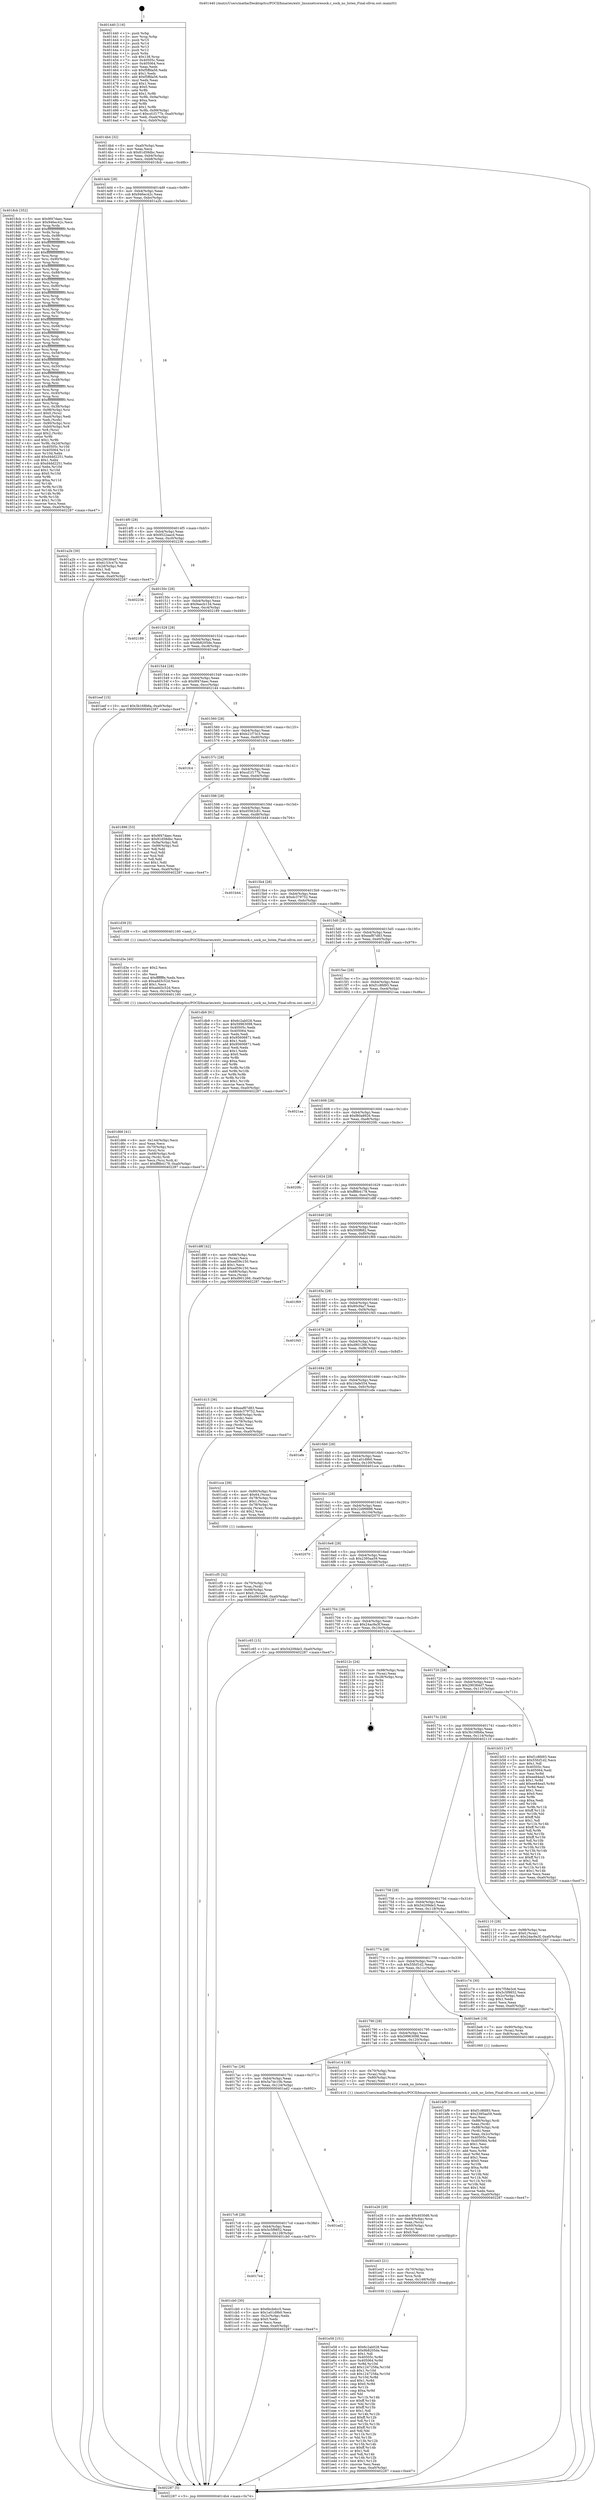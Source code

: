 digraph "0x401440" {
  label = "0x401440 (/mnt/c/Users/mathe/Desktop/tcc/POCII/binaries/extr_linuxnetcoresock.c_sock_no_listen_Final-ollvm.out::main(0))"
  labelloc = "t"
  node[shape=record]

  Entry [label="",width=0.3,height=0.3,shape=circle,fillcolor=black,style=filled]
  "0x4014b4" [label="{
     0x4014b4 [32]\l
     | [instrs]\l
     &nbsp;&nbsp;0x4014b4 \<+6\>: mov -0xa0(%rbp),%eax\l
     &nbsp;&nbsp;0x4014ba \<+2\>: mov %eax,%ecx\l
     &nbsp;&nbsp;0x4014bc \<+6\>: sub $0x81d58dbc,%ecx\l
     &nbsp;&nbsp;0x4014c2 \<+6\>: mov %eax,-0xb4(%rbp)\l
     &nbsp;&nbsp;0x4014c8 \<+6\>: mov %ecx,-0xb8(%rbp)\l
     &nbsp;&nbsp;0x4014ce \<+6\>: je 00000000004018cb \<main+0x48b\>\l
  }"]
  "0x4018cb" [label="{
     0x4018cb [352]\l
     | [instrs]\l
     &nbsp;&nbsp;0x4018cb \<+5\>: mov $0x9f47daec,%eax\l
     &nbsp;&nbsp;0x4018d0 \<+5\>: mov $0x946ec42c,%ecx\l
     &nbsp;&nbsp;0x4018d5 \<+3\>: mov %rsp,%rdx\l
     &nbsp;&nbsp;0x4018d8 \<+4\>: add $0xfffffffffffffff0,%rdx\l
     &nbsp;&nbsp;0x4018dc \<+3\>: mov %rdx,%rsp\l
     &nbsp;&nbsp;0x4018df \<+7\>: mov %rdx,-0x98(%rbp)\l
     &nbsp;&nbsp;0x4018e6 \<+3\>: mov %rsp,%rdx\l
     &nbsp;&nbsp;0x4018e9 \<+4\>: add $0xfffffffffffffff0,%rdx\l
     &nbsp;&nbsp;0x4018ed \<+3\>: mov %rdx,%rsp\l
     &nbsp;&nbsp;0x4018f0 \<+3\>: mov %rsp,%rsi\l
     &nbsp;&nbsp;0x4018f3 \<+4\>: add $0xfffffffffffffff0,%rsi\l
     &nbsp;&nbsp;0x4018f7 \<+3\>: mov %rsi,%rsp\l
     &nbsp;&nbsp;0x4018fa \<+7\>: mov %rsi,-0x90(%rbp)\l
     &nbsp;&nbsp;0x401901 \<+3\>: mov %rsp,%rsi\l
     &nbsp;&nbsp;0x401904 \<+4\>: add $0xfffffffffffffff0,%rsi\l
     &nbsp;&nbsp;0x401908 \<+3\>: mov %rsi,%rsp\l
     &nbsp;&nbsp;0x40190b \<+7\>: mov %rsi,-0x88(%rbp)\l
     &nbsp;&nbsp;0x401912 \<+3\>: mov %rsp,%rsi\l
     &nbsp;&nbsp;0x401915 \<+4\>: add $0xfffffffffffffff0,%rsi\l
     &nbsp;&nbsp;0x401919 \<+3\>: mov %rsi,%rsp\l
     &nbsp;&nbsp;0x40191c \<+4\>: mov %rsi,-0x80(%rbp)\l
     &nbsp;&nbsp;0x401920 \<+3\>: mov %rsp,%rsi\l
     &nbsp;&nbsp;0x401923 \<+4\>: add $0xfffffffffffffff0,%rsi\l
     &nbsp;&nbsp;0x401927 \<+3\>: mov %rsi,%rsp\l
     &nbsp;&nbsp;0x40192a \<+4\>: mov %rsi,-0x78(%rbp)\l
     &nbsp;&nbsp;0x40192e \<+3\>: mov %rsp,%rsi\l
     &nbsp;&nbsp;0x401931 \<+4\>: add $0xfffffffffffffff0,%rsi\l
     &nbsp;&nbsp;0x401935 \<+3\>: mov %rsi,%rsp\l
     &nbsp;&nbsp;0x401938 \<+4\>: mov %rsi,-0x70(%rbp)\l
     &nbsp;&nbsp;0x40193c \<+3\>: mov %rsp,%rsi\l
     &nbsp;&nbsp;0x40193f \<+4\>: add $0xfffffffffffffff0,%rsi\l
     &nbsp;&nbsp;0x401943 \<+3\>: mov %rsi,%rsp\l
     &nbsp;&nbsp;0x401946 \<+4\>: mov %rsi,-0x68(%rbp)\l
     &nbsp;&nbsp;0x40194a \<+3\>: mov %rsp,%rsi\l
     &nbsp;&nbsp;0x40194d \<+4\>: add $0xfffffffffffffff0,%rsi\l
     &nbsp;&nbsp;0x401951 \<+3\>: mov %rsi,%rsp\l
     &nbsp;&nbsp;0x401954 \<+4\>: mov %rsi,-0x60(%rbp)\l
     &nbsp;&nbsp;0x401958 \<+3\>: mov %rsp,%rsi\l
     &nbsp;&nbsp;0x40195b \<+4\>: add $0xfffffffffffffff0,%rsi\l
     &nbsp;&nbsp;0x40195f \<+3\>: mov %rsi,%rsp\l
     &nbsp;&nbsp;0x401962 \<+4\>: mov %rsi,-0x58(%rbp)\l
     &nbsp;&nbsp;0x401966 \<+3\>: mov %rsp,%rsi\l
     &nbsp;&nbsp;0x401969 \<+4\>: add $0xfffffffffffffff0,%rsi\l
     &nbsp;&nbsp;0x40196d \<+3\>: mov %rsi,%rsp\l
     &nbsp;&nbsp;0x401970 \<+4\>: mov %rsi,-0x50(%rbp)\l
     &nbsp;&nbsp;0x401974 \<+3\>: mov %rsp,%rsi\l
     &nbsp;&nbsp;0x401977 \<+4\>: add $0xfffffffffffffff0,%rsi\l
     &nbsp;&nbsp;0x40197b \<+3\>: mov %rsi,%rsp\l
     &nbsp;&nbsp;0x40197e \<+4\>: mov %rsi,-0x48(%rbp)\l
     &nbsp;&nbsp;0x401982 \<+3\>: mov %rsp,%rsi\l
     &nbsp;&nbsp;0x401985 \<+4\>: add $0xfffffffffffffff0,%rsi\l
     &nbsp;&nbsp;0x401989 \<+3\>: mov %rsi,%rsp\l
     &nbsp;&nbsp;0x40198c \<+4\>: mov %rsi,-0x40(%rbp)\l
     &nbsp;&nbsp;0x401990 \<+3\>: mov %rsp,%rsi\l
     &nbsp;&nbsp;0x401993 \<+4\>: add $0xfffffffffffffff0,%rsi\l
     &nbsp;&nbsp;0x401997 \<+3\>: mov %rsi,%rsp\l
     &nbsp;&nbsp;0x40199a \<+4\>: mov %rsi,-0x38(%rbp)\l
     &nbsp;&nbsp;0x40199e \<+7\>: mov -0x98(%rbp),%rsi\l
     &nbsp;&nbsp;0x4019a5 \<+6\>: movl $0x0,(%rsi)\l
     &nbsp;&nbsp;0x4019ab \<+6\>: mov -0xa4(%rbp),%edi\l
     &nbsp;&nbsp;0x4019b1 \<+2\>: mov %edi,(%rdx)\l
     &nbsp;&nbsp;0x4019b3 \<+7\>: mov -0x90(%rbp),%rsi\l
     &nbsp;&nbsp;0x4019ba \<+7\>: mov -0xb0(%rbp),%r8\l
     &nbsp;&nbsp;0x4019c1 \<+3\>: mov %r8,(%rsi)\l
     &nbsp;&nbsp;0x4019c4 \<+3\>: cmpl $0x2,(%rdx)\l
     &nbsp;&nbsp;0x4019c7 \<+4\>: setne %r9b\l
     &nbsp;&nbsp;0x4019cb \<+4\>: and $0x1,%r9b\l
     &nbsp;&nbsp;0x4019cf \<+4\>: mov %r9b,-0x2d(%rbp)\l
     &nbsp;&nbsp;0x4019d3 \<+8\>: mov 0x40505c,%r10d\l
     &nbsp;&nbsp;0x4019db \<+8\>: mov 0x405064,%r11d\l
     &nbsp;&nbsp;0x4019e3 \<+3\>: mov %r10d,%ebx\l
     &nbsp;&nbsp;0x4019e6 \<+6\>: add $0xd4dd2251,%ebx\l
     &nbsp;&nbsp;0x4019ec \<+3\>: sub $0x1,%ebx\l
     &nbsp;&nbsp;0x4019ef \<+6\>: sub $0xd4dd2251,%ebx\l
     &nbsp;&nbsp;0x4019f5 \<+4\>: imul %ebx,%r10d\l
     &nbsp;&nbsp;0x4019f9 \<+4\>: and $0x1,%r10d\l
     &nbsp;&nbsp;0x4019fd \<+4\>: cmp $0x0,%r10d\l
     &nbsp;&nbsp;0x401a01 \<+4\>: sete %r9b\l
     &nbsp;&nbsp;0x401a05 \<+4\>: cmp $0xa,%r11d\l
     &nbsp;&nbsp;0x401a09 \<+4\>: setl %r14b\l
     &nbsp;&nbsp;0x401a0d \<+3\>: mov %r9b,%r15b\l
     &nbsp;&nbsp;0x401a10 \<+3\>: and %r14b,%r15b\l
     &nbsp;&nbsp;0x401a13 \<+3\>: xor %r14b,%r9b\l
     &nbsp;&nbsp;0x401a16 \<+3\>: or %r9b,%r15b\l
     &nbsp;&nbsp;0x401a19 \<+4\>: test $0x1,%r15b\l
     &nbsp;&nbsp;0x401a1d \<+3\>: cmovne %ecx,%eax\l
     &nbsp;&nbsp;0x401a20 \<+6\>: mov %eax,-0xa0(%rbp)\l
     &nbsp;&nbsp;0x401a26 \<+5\>: jmp 0000000000402287 \<main+0xe47\>\l
  }"]
  "0x4014d4" [label="{
     0x4014d4 [28]\l
     | [instrs]\l
     &nbsp;&nbsp;0x4014d4 \<+5\>: jmp 00000000004014d9 \<main+0x99\>\l
     &nbsp;&nbsp;0x4014d9 \<+6\>: mov -0xb4(%rbp),%eax\l
     &nbsp;&nbsp;0x4014df \<+5\>: sub $0x946ec42c,%eax\l
     &nbsp;&nbsp;0x4014e4 \<+6\>: mov %eax,-0xbc(%rbp)\l
     &nbsp;&nbsp;0x4014ea \<+6\>: je 0000000000401a2b \<main+0x5eb\>\l
  }"]
  Exit [label="",width=0.3,height=0.3,shape=circle,fillcolor=black,style=filled,peripheries=2]
  "0x401a2b" [label="{
     0x401a2b [30]\l
     | [instrs]\l
     &nbsp;&nbsp;0x401a2b \<+5\>: mov $0x290384d7,%eax\l
     &nbsp;&nbsp;0x401a30 \<+5\>: mov $0x6153c47b,%ecx\l
     &nbsp;&nbsp;0x401a35 \<+3\>: mov -0x2d(%rbp),%dl\l
     &nbsp;&nbsp;0x401a38 \<+3\>: test $0x1,%dl\l
     &nbsp;&nbsp;0x401a3b \<+3\>: cmovne %ecx,%eax\l
     &nbsp;&nbsp;0x401a3e \<+6\>: mov %eax,-0xa0(%rbp)\l
     &nbsp;&nbsp;0x401a44 \<+5\>: jmp 0000000000402287 \<main+0xe47\>\l
  }"]
  "0x4014f0" [label="{
     0x4014f0 [28]\l
     | [instrs]\l
     &nbsp;&nbsp;0x4014f0 \<+5\>: jmp 00000000004014f5 \<main+0xb5\>\l
     &nbsp;&nbsp;0x4014f5 \<+6\>: mov -0xb4(%rbp),%eax\l
     &nbsp;&nbsp;0x4014fb \<+5\>: sub $0x9522aacd,%eax\l
     &nbsp;&nbsp;0x401500 \<+6\>: mov %eax,-0xc0(%rbp)\l
     &nbsp;&nbsp;0x401506 \<+6\>: je 0000000000402236 \<main+0xdf6\>\l
  }"]
  "0x401e58" [label="{
     0x401e58 [151]\l
     | [instrs]\l
     &nbsp;&nbsp;0x401e58 \<+5\>: mov $0x6c2ab028,%eax\l
     &nbsp;&nbsp;0x401e5d \<+5\>: mov $0x9b8205de,%esi\l
     &nbsp;&nbsp;0x401e62 \<+2\>: mov $0x1,%dl\l
     &nbsp;&nbsp;0x401e64 \<+8\>: mov 0x40505c,%r8d\l
     &nbsp;&nbsp;0x401e6c \<+8\>: mov 0x405064,%r9d\l
     &nbsp;&nbsp;0x401e74 \<+3\>: mov %r8d,%r10d\l
     &nbsp;&nbsp;0x401e77 \<+7\>: add $0x1247258a,%r10d\l
     &nbsp;&nbsp;0x401e7e \<+4\>: sub $0x1,%r10d\l
     &nbsp;&nbsp;0x401e82 \<+7\>: sub $0x1247258a,%r10d\l
     &nbsp;&nbsp;0x401e89 \<+4\>: imul %r10d,%r8d\l
     &nbsp;&nbsp;0x401e8d \<+4\>: and $0x1,%r8d\l
     &nbsp;&nbsp;0x401e91 \<+4\>: cmp $0x0,%r8d\l
     &nbsp;&nbsp;0x401e95 \<+4\>: sete %r11b\l
     &nbsp;&nbsp;0x401e99 \<+4\>: cmp $0xa,%r9d\l
     &nbsp;&nbsp;0x401e9d \<+3\>: setl %bl\l
     &nbsp;&nbsp;0x401ea0 \<+3\>: mov %r11b,%r14b\l
     &nbsp;&nbsp;0x401ea3 \<+4\>: xor $0xff,%r14b\l
     &nbsp;&nbsp;0x401ea7 \<+3\>: mov %bl,%r15b\l
     &nbsp;&nbsp;0x401eaa \<+4\>: xor $0xff,%r15b\l
     &nbsp;&nbsp;0x401eae \<+3\>: xor $0x1,%dl\l
     &nbsp;&nbsp;0x401eb1 \<+3\>: mov %r14b,%r12b\l
     &nbsp;&nbsp;0x401eb4 \<+4\>: and $0xff,%r12b\l
     &nbsp;&nbsp;0x401eb8 \<+3\>: and %dl,%r11b\l
     &nbsp;&nbsp;0x401ebb \<+3\>: mov %r15b,%r13b\l
     &nbsp;&nbsp;0x401ebe \<+4\>: and $0xff,%r13b\l
     &nbsp;&nbsp;0x401ec2 \<+2\>: and %dl,%bl\l
     &nbsp;&nbsp;0x401ec4 \<+3\>: or %r11b,%r12b\l
     &nbsp;&nbsp;0x401ec7 \<+3\>: or %bl,%r13b\l
     &nbsp;&nbsp;0x401eca \<+3\>: xor %r13b,%r12b\l
     &nbsp;&nbsp;0x401ecd \<+3\>: or %r15b,%r14b\l
     &nbsp;&nbsp;0x401ed0 \<+4\>: xor $0xff,%r14b\l
     &nbsp;&nbsp;0x401ed4 \<+3\>: or $0x1,%dl\l
     &nbsp;&nbsp;0x401ed7 \<+3\>: and %dl,%r14b\l
     &nbsp;&nbsp;0x401eda \<+3\>: or %r14b,%r12b\l
     &nbsp;&nbsp;0x401edd \<+4\>: test $0x1,%r12b\l
     &nbsp;&nbsp;0x401ee1 \<+3\>: cmovne %esi,%eax\l
     &nbsp;&nbsp;0x401ee4 \<+6\>: mov %eax,-0xa0(%rbp)\l
     &nbsp;&nbsp;0x401eea \<+5\>: jmp 0000000000402287 \<main+0xe47\>\l
  }"]
  "0x402236" [label="{
     0x402236\l
  }", style=dashed]
  "0x40150c" [label="{
     0x40150c [28]\l
     | [instrs]\l
     &nbsp;&nbsp;0x40150c \<+5\>: jmp 0000000000401511 \<main+0xd1\>\l
     &nbsp;&nbsp;0x401511 \<+6\>: mov -0xb4(%rbp),%eax\l
     &nbsp;&nbsp;0x401517 \<+5\>: sub $0x9aecb134,%eax\l
     &nbsp;&nbsp;0x40151c \<+6\>: mov %eax,-0xc4(%rbp)\l
     &nbsp;&nbsp;0x401522 \<+6\>: je 0000000000402189 \<main+0xd49\>\l
  }"]
  "0x401e43" [label="{
     0x401e43 [21]\l
     | [instrs]\l
     &nbsp;&nbsp;0x401e43 \<+4\>: mov -0x70(%rbp),%rcx\l
     &nbsp;&nbsp;0x401e47 \<+3\>: mov (%rcx),%rcx\l
     &nbsp;&nbsp;0x401e4a \<+3\>: mov %rcx,%rdi\l
     &nbsp;&nbsp;0x401e4d \<+6\>: mov %eax,-0x148(%rbp)\l
     &nbsp;&nbsp;0x401e53 \<+5\>: call 0000000000401030 \<free@plt\>\l
     | [calls]\l
     &nbsp;&nbsp;0x401030 \{1\} (unknown)\l
  }"]
  "0x402189" [label="{
     0x402189\l
  }", style=dashed]
  "0x401528" [label="{
     0x401528 [28]\l
     | [instrs]\l
     &nbsp;&nbsp;0x401528 \<+5\>: jmp 000000000040152d \<main+0xed\>\l
     &nbsp;&nbsp;0x40152d \<+6\>: mov -0xb4(%rbp),%eax\l
     &nbsp;&nbsp;0x401533 \<+5\>: sub $0x9b8205de,%eax\l
     &nbsp;&nbsp;0x401538 \<+6\>: mov %eax,-0xc8(%rbp)\l
     &nbsp;&nbsp;0x40153e \<+6\>: je 0000000000401eef \<main+0xaaf\>\l
  }"]
  "0x401e26" [label="{
     0x401e26 [29]\l
     | [instrs]\l
     &nbsp;&nbsp;0x401e26 \<+10\>: movabs $0x4030d6,%rdi\l
     &nbsp;&nbsp;0x401e30 \<+4\>: mov -0x60(%rbp),%rcx\l
     &nbsp;&nbsp;0x401e34 \<+2\>: mov %eax,(%rcx)\l
     &nbsp;&nbsp;0x401e36 \<+4\>: mov -0x60(%rbp),%rcx\l
     &nbsp;&nbsp;0x401e3a \<+2\>: mov (%rcx),%esi\l
     &nbsp;&nbsp;0x401e3c \<+2\>: mov $0x0,%al\l
     &nbsp;&nbsp;0x401e3e \<+5\>: call 0000000000401040 \<printf@plt\>\l
     | [calls]\l
     &nbsp;&nbsp;0x401040 \{1\} (unknown)\l
  }"]
  "0x401eef" [label="{
     0x401eef [15]\l
     | [instrs]\l
     &nbsp;&nbsp;0x401eef \<+10\>: movl $0x3b168b6a,-0xa0(%rbp)\l
     &nbsp;&nbsp;0x401ef9 \<+5\>: jmp 0000000000402287 \<main+0xe47\>\l
  }"]
  "0x401544" [label="{
     0x401544 [28]\l
     | [instrs]\l
     &nbsp;&nbsp;0x401544 \<+5\>: jmp 0000000000401549 \<main+0x109\>\l
     &nbsp;&nbsp;0x401549 \<+6\>: mov -0xb4(%rbp),%eax\l
     &nbsp;&nbsp;0x40154f \<+5\>: sub $0x9f47daec,%eax\l
     &nbsp;&nbsp;0x401554 \<+6\>: mov %eax,-0xcc(%rbp)\l
     &nbsp;&nbsp;0x40155a \<+6\>: je 0000000000402144 \<main+0xd04\>\l
  }"]
  "0x401d66" [label="{
     0x401d66 [41]\l
     | [instrs]\l
     &nbsp;&nbsp;0x401d66 \<+6\>: mov -0x144(%rbp),%ecx\l
     &nbsp;&nbsp;0x401d6c \<+3\>: imul %eax,%ecx\l
     &nbsp;&nbsp;0x401d6f \<+4\>: mov -0x70(%rbp),%rsi\l
     &nbsp;&nbsp;0x401d73 \<+3\>: mov (%rsi),%rsi\l
     &nbsp;&nbsp;0x401d76 \<+4\>: mov -0x68(%rbp),%rdi\l
     &nbsp;&nbsp;0x401d7a \<+3\>: movslq (%rdi),%rdi\l
     &nbsp;&nbsp;0x401d7d \<+3\>: mov %ecx,(%rsi,%rdi,4)\l
     &nbsp;&nbsp;0x401d80 \<+10\>: movl $0xff8b4178,-0xa0(%rbp)\l
     &nbsp;&nbsp;0x401d8a \<+5\>: jmp 0000000000402287 \<main+0xe47\>\l
  }"]
  "0x402144" [label="{
     0x402144\l
  }", style=dashed]
  "0x401560" [label="{
     0x401560 [28]\l
     | [instrs]\l
     &nbsp;&nbsp;0x401560 \<+5\>: jmp 0000000000401565 \<main+0x125\>\l
     &nbsp;&nbsp;0x401565 \<+6\>: mov -0xb4(%rbp),%eax\l
     &nbsp;&nbsp;0x40156b \<+5\>: sub $0xb21f73c3,%eax\l
     &nbsp;&nbsp;0x401570 \<+6\>: mov %eax,-0xd0(%rbp)\l
     &nbsp;&nbsp;0x401576 \<+6\>: je 0000000000401fc4 \<main+0xb84\>\l
  }"]
  "0x401d3e" [label="{
     0x401d3e [40]\l
     | [instrs]\l
     &nbsp;&nbsp;0x401d3e \<+5\>: mov $0x2,%ecx\l
     &nbsp;&nbsp;0x401d43 \<+1\>: cltd\l
     &nbsp;&nbsp;0x401d44 \<+2\>: idiv %ecx\l
     &nbsp;&nbsp;0x401d46 \<+6\>: imul $0xfffffffe,%edx,%ecx\l
     &nbsp;&nbsp;0x401d4c \<+6\>: sub $0xadd3c52d,%ecx\l
     &nbsp;&nbsp;0x401d52 \<+3\>: add $0x1,%ecx\l
     &nbsp;&nbsp;0x401d55 \<+6\>: add $0xadd3c52d,%ecx\l
     &nbsp;&nbsp;0x401d5b \<+6\>: mov %ecx,-0x144(%rbp)\l
     &nbsp;&nbsp;0x401d61 \<+5\>: call 0000000000401160 \<next_i\>\l
     | [calls]\l
     &nbsp;&nbsp;0x401160 \{1\} (/mnt/c/Users/mathe/Desktop/tcc/POCII/binaries/extr_linuxnetcoresock.c_sock_no_listen_Final-ollvm.out::next_i)\l
  }"]
  "0x401fc4" [label="{
     0x401fc4\l
  }", style=dashed]
  "0x40157c" [label="{
     0x40157c [28]\l
     | [instrs]\l
     &nbsp;&nbsp;0x40157c \<+5\>: jmp 0000000000401581 \<main+0x141\>\l
     &nbsp;&nbsp;0x401581 \<+6\>: mov -0xb4(%rbp),%eax\l
     &nbsp;&nbsp;0x401587 \<+5\>: sub $0xcd1f177b,%eax\l
     &nbsp;&nbsp;0x40158c \<+6\>: mov %eax,-0xd4(%rbp)\l
     &nbsp;&nbsp;0x401592 \<+6\>: je 0000000000401896 \<main+0x456\>\l
  }"]
  "0x401cf5" [label="{
     0x401cf5 [32]\l
     | [instrs]\l
     &nbsp;&nbsp;0x401cf5 \<+4\>: mov -0x70(%rbp),%rdi\l
     &nbsp;&nbsp;0x401cf9 \<+3\>: mov %rax,(%rdi)\l
     &nbsp;&nbsp;0x401cfc \<+4\>: mov -0x68(%rbp),%rax\l
     &nbsp;&nbsp;0x401d00 \<+6\>: movl $0x0,(%rax)\l
     &nbsp;&nbsp;0x401d06 \<+10\>: movl $0xd901266,-0xa0(%rbp)\l
     &nbsp;&nbsp;0x401d10 \<+5\>: jmp 0000000000402287 \<main+0xe47\>\l
  }"]
  "0x401896" [label="{
     0x401896 [53]\l
     | [instrs]\l
     &nbsp;&nbsp;0x401896 \<+5\>: mov $0x9f47daec,%eax\l
     &nbsp;&nbsp;0x40189b \<+5\>: mov $0x81d58dbc,%ecx\l
     &nbsp;&nbsp;0x4018a0 \<+6\>: mov -0x9a(%rbp),%dl\l
     &nbsp;&nbsp;0x4018a6 \<+7\>: mov -0x99(%rbp),%sil\l
     &nbsp;&nbsp;0x4018ad \<+3\>: mov %dl,%dil\l
     &nbsp;&nbsp;0x4018b0 \<+3\>: and %sil,%dil\l
     &nbsp;&nbsp;0x4018b3 \<+3\>: xor %sil,%dl\l
     &nbsp;&nbsp;0x4018b6 \<+3\>: or %dl,%dil\l
     &nbsp;&nbsp;0x4018b9 \<+4\>: test $0x1,%dil\l
     &nbsp;&nbsp;0x4018bd \<+3\>: cmovne %ecx,%eax\l
     &nbsp;&nbsp;0x4018c0 \<+6\>: mov %eax,-0xa0(%rbp)\l
     &nbsp;&nbsp;0x4018c6 \<+5\>: jmp 0000000000402287 \<main+0xe47\>\l
  }"]
  "0x401598" [label="{
     0x401598 [28]\l
     | [instrs]\l
     &nbsp;&nbsp;0x401598 \<+5\>: jmp 000000000040159d \<main+0x15d\>\l
     &nbsp;&nbsp;0x40159d \<+6\>: mov -0xb4(%rbp),%eax\l
     &nbsp;&nbsp;0x4015a3 \<+5\>: sub $0xd5562c61,%eax\l
     &nbsp;&nbsp;0x4015a8 \<+6\>: mov %eax,-0xd8(%rbp)\l
     &nbsp;&nbsp;0x4015ae \<+6\>: je 0000000000401b44 \<main+0x704\>\l
  }"]
  "0x402287" [label="{
     0x402287 [5]\l
     | [instrs]\l
     &nbsp;&nbsp;0x402287 \<+5\>: jmp 00000000004014b4 \<main+0x74\>\l
  }"]
  "0x401440" [label="{
     0x401440 [116]\l
     | [instrs]\l
     &nbsp;&nbsp;0x401440 \<+1\>: push %rbp\l
     &nbsp;&nbsp;0x401441 \<+3\>: mov %rsp,%rbp\l
     &nbsp;&nbsp;0x401444 \<+2\>: push %r15\l
     &nbsp;&nbsp;0x401446 \<+2\>: push %r14\l
     &nbsp;&nbsp;0x401448 \<+2\>: push %r13\l
     &nbsp;&nbsp;0x40144a \<+2\>: push %r12\l
     &nbsp;&nbsp;0x40144c \<+1\>: push %rbx\l
     &nbsp;&nbsp;0x40144d \<+7\>: sub $0x138,%rsp\l
     &nbsp;&nbsp;0x401454 \<+7\>: mov 0x40505c,%eax\l
     &nbsp;&nbsp;0x40145b \<+7\>: mov 0x405064,%ecx\l
     &nbsp;&nbsp;0x401462 \<+2\>: mov %eax,%edx\l
     &nbsp;&nbsp;0x401464 \<+6\>: sub $0xf5ffda56,%edx\l
     &nbsp;&nbsp;0x40146a \<+3\>: sub $0x1,%edx\l
     &nbsp;&nbsp;0x40146d \<+6\>: add $0xf5ffda56,%edx\l
     &nbsp;&nbsp;0x401473 \<+3\>: imul %edx,%eax\l
     &nbsp;&nbsp;0x401476 \<+3\>: and $0x1,%eax\l
     &nbsp;&nbsp;0x401479 \<+3\>: cmp $0x0,%eax\l
     &nbsp;&nbsp;0x40147c \<+4\>: sete %r8b\l
     &nbsp;&nbsp;0x401480 \<+4\>: and $0x1,%r8b\l
     &nbsp;&nbsp;0x401484 \<+7\>: mov %r8b,-0x9a(%rbp)\l
     &nbsp;&nbsp;0x40148b \<+3\>: cmp $0xa,%ecx\l
     &nbsp;&nbsp;0x40148e \<+4\>: setl %r8b\l
     &nbsp;&nbsp;0x401492 \<+4\>: and $0x1,%r8b\l
     &nbsp;&nbsp;0x401496 \<+7\>: mov %r8b,-0x99(%rbp)\l
     &nbsp;&nbsp;0x40149d \<+10\>: movl $0xcd1f177b,-0xa0(%rbp)\l
     &nbsp;&nbsp;0x4014a7 \<+6\>: mov %edi,-0xa4(%rbp)\l
     &nbsp;&nbsp;0x4014ad \<+7\>: mov %rsi,-0xb0(%rbp)\l
  }"]
  "0x4017e4" [label="{
     0x4017e4\l
  }", style=dashed]
  "0x401cb0" [label="{
     0x401cb0 [30]\l
     | [instrs]\l
     &nbsp;&nbsp;0x401cb0 \<+5\>: mov $0x6bcbdcc5,%eax\l
     &nbsp;&nbsp;0x401cb5 \<+5\>: mov $0x1a01d9b0,%ecx\l
     &nbsp;&nbsp;0x401cba \<+3\>: mov -0x2c(%rbp),%edx\l
     &nbsp;&nbsp;0x401cbd \<+3\>: cmp $0x0,%edx\l
     &nbsp;&nbsp;0x401cc0 \<+3\>: cmove %ecx,%eax\l
     &nbsp;&nbsp;0x401cc3 \<+6\>: mov %eax,-0xa0(%rbp)\l
     &nbsp;&nbsp;0x401cc9 \<+5\>: jmp 0000000000402287 \<main+0xe47\>\l
  }"]
  "0x401b44" [label="{
     0x401b44\l
  }", style=dashed]
  "0x4015b4" [label="{
     0x4015b4 [28]\l
     | [instrs]\l
     &nbsp;&nbsp;0x4015b4 \<+5\>: jmp 00000000004015b9 \<main+0x179\>\l
     &nbsp;&nbsp;0x4015b9 \<+6\>: mov -0xb4(%rbp),%eax\l
     &nbsp;&nbsp;0x4015bf \<+5\>: sub $0xdc379752,%eax\l
     &nbsp;&nbsp;0x4015c4 \<+6\>: mov %eax,-0xdc(%rbp)\l
     &nbsp;&nbsp;0x4015ca \<+6\>: je 0000000000401d39 \<main+0x8f9\>\l
  }"]
  "0x4017c8" [label="{
     0x4017c8 [28]\l
     | [instrs]\l
     &nbsp;&nbsp;0x4017c8 \<+5\>: jmp 00000000004017cd \<main+0x38d\>\l
     &nbsp;&nbsp;0x4017cd \<+6\>: mov -0xb4(%rbp),%eax\l
     &nbsp;&nbsp;0x4017d3 \<+5\>: sub $0x5c5f9852,%eax\l
     &nbsp;&nbsp;0x4017d8 \<+6\>: mov %eax,-0x128(%rbp)\l
     &nbsp;&nbsp;0x4017de \<+6\>: je 0000000000401cb0 \<main+0x870\>\l
  }"]
  "0x401d39" [label="{
     0x401d39 [5]\l
     | [instrs]\l
     &nbsp;&nbsp;0x401d39 \<+5\>: call 0000000000401160 \<next_i\>\l
     | [calls]\l
     &nbsp;&nbsp;0x401160 \{1\} (/mnt/c/Users/mathe/Desktop/tcc/POCII/binaries/extr_linuxnetcoresock.c_sock_no_listen_Final-ollvm.out::next_i)\l
  }"]
  "0x4015d0" [label="{
     0x4015d0 [28]\l
     | [instrs]\l
     &nbsp;&nbsp;0x4015d0 \<+5\>: jmp 00000000004015d5 \<main+0x195\>\l
     &nbsp;&nbsp;0x4015d5 \<+6\>: mov -0xb4(%rbp),%eax\l
     &nbsp;&nbsp;0x4015db \<+5\>: sub $0xeaf87d83,%eax\l
     &nbsp;&nbsp;0x4015e0 \<+6\>: mov %eax,-0xe0(%rbp)\l
     &nbsp;&nbsp;0x4015e6 \<+6\>: je 0000000000401db9 \<main+0x979\>\l
  }"]
  "0x401ad2" [label="{
     0x401ad2\l
  }", style=dashed]
  "0x401db9" [label="{
     0x401db9 [91]\l
     | [instrs]\l
     &nbsp;&nbsp;0x401db9 \<+5\>: mov $0x6c2ab028,%eax\l
     &nbsp;&nbsp;0x401dbe \<+5\>: mov $0x59963098,%ecx\l
     &nbsp;&nbsp;0x401dc3 \<+7\>: mov 0x40505c,%edx\l
     &nbsp;&nbsp;0x401dca \<+7\>: mov 0x405064,%esi\l
     &nbsp;&nbsp;0x401dd1 \<+2\>: mov %edx,%edi\l
     &nbsp;&nbsp;0x401dd3 \<+6\>: sub $0x95606871,%edi\l
     &nbsp;&nbsp;0x401dd9 \<+3\>: sub $0x1,%edi\l
     &nbsp;&nbsp;0x401ddc \<+6\>: add $0x95606871,%edi\l
     &nbsp;&nbsp;0x401de2 \<+3\>: imul %edi,%edx\l
     &nbsp;&nbsp;0x401de5 \<+3\>: and $0x1,%edx\l
     &nbsp;&nbsp;0x401de8 \<+3\>: cmp $0x0,%edx\l
     &nbsp;&nbsp;0x401deb \<+4\>: sete %r8b\l
     &nbsp;&nbsp;0x401def \<+3\>: cmp $0xa,%esi\l
     &nbsp;&nbsp;0x401df2 \<+4\>: setl %r9b\l
     &nbsp;&nbsp;0x401df6 \<+3\>: mov %r8b,%r10b\l
     &nbsp;&nbsp;0x401df9 \<+3\>: and %r9b,%r10b\l
     &nbsp;&nbsp;0x401dfc \<+3\>: xor %r9b,%r8b\l
     &nbsp;&nbsp;0x401dff \<+3\>: or %r8b,%r10b\l
     &nbsp;&nbsp;0x401e02 \<+4\>: test $0x1,%r10b\l
     &nbsp;&nbsp;0x401e06 \<+3\>: cmovne %ecx,%eax\l
     &nbsp;&nbsp;0x401e09 \<+6\>: mov %eax,-0xa0(%rbp)\l
     &nbsp;&nbsp;0x401e0f \<+5\>: jmp 0000000000402287 \<main+0xe47\>\l
  }"]
  "0x4015ec" [label="{
     0x4015ec [28]\l
     | [instrs]\l
     &nbsp;&nbsp;0x4015ec \<+5\>: jmp 00000000004015f1 \<main+0x1b1\>\l
     &nbsp;&nbsp;0x4015f1 \<+6\>: mov -0xb4(%rbp),%eax\l
     &nbsp;&nbsp;0x4015f7 \<+5\>: sub $0xf1c8fd93,%eax\l
     &nbsp;&nbsp;0x4015fc \<+6\>: mov %eax,-0xe4(%rbp)\l
     &nbsp;&nbsp;0x401602 \<+6\>: je 00000000004021aa \<main+0xd6a\>\l
  }"]
  "0x4017ac" [label="{
     0x4017ac [28]\l
     | [instrs]\l
     &nbsp;&nbsp;0x4017ac \<+5\>: jmp 00000000004017b1 \<main+0x371\>\l
     &nbsp;&nbsp;0x4017b1 \<+6\>: mov -0xb4(%rbp),%eax\l
     &nbsp;&nbsp;0x4017b7 \<+5\>: sub $0x5a7dc10b,%eax\l
     &nbsp;&nbsp;0x4017bc \<+6\>: mov %eax,-0x124(%rbp)\l
     &nbsp;&nbsp;0x4017c2 \<+6\>: je 0000000000401ad2 \<main+0x692\>\l
  }"]
  "0x4021aa" [label="{
     0x4021aa\l
  }", style=dashed]
  "0x401608" [label="{
     0x401608 [28]\l
     | [instrs]\l
     &nbsp;&nbsp;0x401608 \<+5\>: jmp 000000000040160d \<main+0x1cd\>\l
     &nbsp;&nbsp;0x40160d \<+6\>: mov -0xb4(%rbp),%eax\l
     &nbsp;&nbsp;0x401613 \<+5\>: sub $0xf80a8926,%eax\l
     &nbsp;&nbsp;0x401618 \<+6\>: mov %eax,-0xe8(%rbp)\l
     &nbsp;&nbsp;0x40161e \<+6\>: je 00000000004020fc \<main+0xcbc\>\l
  }"]
  "0x401e14" [label="{
     0x401e14 [18]\l
     | [instrs]\l
     &nbsp;&nbsp;0x401e14 \<+4\>: mov -0x70(%rbp),%rax\l
     &nbsp;&nbsp;0x401e18 \<+3\>: mov (%rax),%rdi\l
     &nbsp;&nbsp;0x401e1b \<+4\>: mov -0x80(%rbp),%rax\l
     &nbsp;&nbsp;0x401e1f \<+2\>: mov (%rax),%esi\l
     &nbsp;&nbsp;0x401e21 \<+5\>: call 0000000000401410 \<sock_no_listen\>\l
     | [calls]\l
     &nbsp;&nbsp;0x401410 \{1\} (/mnt/c/Users/mathe/Desktop/tcc/POCII/binaries/extr_linuxnetcoresock.c_sock_no_listen_Final-ollvm.out::sock_no_listen)\l
  }"]
  "0x4020fc" [label="{
     0x4020fc\l
  }", style=dashed]
  "0x401624" [label="{
     0x401624 [28]\l
     | [instrs]\l
     &nbsp;&nbsp;0x401624 \<+5\>: jmp 0000000000401629 \<main+0x1e9\>\l
     &nbsp;&nbsp;0x401629 \<+6\>: mov -0xb4(%rbp),%eax\l
     &nbsp;&nbsp;0x40162f \<+5\>: sub $0xff8b4178,%eax\l
     &nbsp;&nbsp;0x401634 \<+6\>: mov %eax,-0xec(%rbp)\l
     &nbsp;&nbsp;0x40163a \<+6\>: je 0000000000401d8f \<main+0x94f\>\l
  }"]
  "0x401bf9" [label="{
     0x401bf9 [108]\l
     | [instrs]\l
     &nbsp;&nbsp;0x401bf9 \<+5\>: mov $0xf1c8fd93,%ecx\l
     &nbsp;&nbsp;0x401bfe \<+5\>: mov $0x2395aa59,%edx\l
     &nbsp;&nbsp;0x401c03 \<+2\>: xor %esi,%esi\l
     &nbsp;&nbsp;0x401c05 \<+7\>: mov -0x88(%rbp),%rdi\l
     &nbsp;&nbsp;0x401c0c \<+2\>: mov %eax,(%rdi)\l
     &nbsp;&nbsp;0x401c0e \<+7\>: mov -0x88(%rbp),%rdi\l
     &nbsp;&nbsp;0x401c15 \<+2\>: mov (%rdi),%eax\l
     &nbsp;&nbsp;0x401c17 \<+3\>: mov %eax,-0x2c(%rbp)\l
     &nbsp;&nbsp;0x401c1a \<+7\>: mov 0x40505c,%eax\l
     &nbsp;&nbsp;0x401c21 \<+8\>: mov 0x405064,%r8d\l
     &nbsp;&nbsp;0x401c29 \<+3\>: sub $0x1,%esi\l
     &nbsp;&nbsp;0x401c2c \<+3\>: mov %eax,%r9d\l
     &nbsp;&nbsp;0x401c2f \<+3\>: add %esi,%r9d\l
     &nbsp;&nbsp;0x401c32 \<+4\>: imul %r9d,%eax\l
     &nbsp;&nbsp;0x401c36 \<+3\>: and $0x1,%eax\l
     &nbsp;&nbsp;0x401c39 \<+3\>: cmp $0x0,%eax\l
     &nbsp;&nbsp;0x401c3c \<+4\>: sete %r10b\l
     &nbsp;&nbsp;0x401c40 \<+4\>: cmp $0xa,%r8d\l
     &nbsp;&nbsp;0x401c44 \<+4\>: setl %r11b\l
     &nbsp;&nbsp;0x401c48 \<+3\>: mov %r10b,%bl\l
     &nbsp;&nbsp;0x401c4b \<+3\>: and %r11b,%bl\l
     &nbsp;&nbsp;0x401c4e \<+3\>: xor %r11b,%r10b\l
     &nbsp;&nbsp;0x401c51 \<+3\>: or %r10b,%bl\l
     &nbsp;&nbsp;0x401c54 \<+3\>: test $0x1,%bl\l
     &nbsp;&nbsp;0x401c57 \<+3\>: cmovne %edx,%ecx\l
     &nbsp;&nbsp;0x401c5a \<+6\>: mov %ecx,-0xa0(%rbp)\l
     &nbsp;&nbsp;0x401c60 \<+5\>: jmp 0000000000402287 \<main+0xe47\>\l
  }"]
  "0x401d8f" [label="{
     0x401d8f [42]\l
     | [instrs]\l
     &nbsp;&nbsp;0x401d8f \<+4\>: mov -0x68(%rbp),%rax\l
     &nbsp;&nbsp;0x401d93 \<+2\>: mov (%rax),%ecx\l
     &nbsp;&nbsp;0x401d95 \<+6\>: sub $0xed59c150,%ecx\l
     &nbsp;&nbsp;0x401d9b \<+3\>: add $0x1,%ecx\l
     &nbsp;&nbsp;0x401d9e \<+6\>: add $0xed59c150,%ecx\l
     &nbsp;&nbsp;0x401da4 \<+4\>: mov -0x68(%rbp),%rax\l
     &nbsp;&nbsp;0x401da8 \<+2\>: mov %ecx,(%rax)\l
     &nbsp;&nbsp;0x401daa \<+10\>: movl $0xd901266,-0xa0(%rbp)\l
     &nbsp;&nbsp;0x401db4 \<+5\>: jmp 0000000000402287 \<main+0xe47\>\l
  }"]
  "0x401640" [label="{
     0x401640 [28]\l
     | [instrs]\l
     &nbsp;&nbsp;0x401640 \<+5\>: jmp 0000000000401645 \<main+0x205\>\l
     &nbsp;&nbsp;0x401645 \<+6\>: mov -0xb4(%rbp),%eax\l
     &nbsp;&nbsp;0x40164b \<+5\>: sub $0x500f682,%eax\l
     &nbsp;&nbsp;0x401650 \<+6\>: mov %eax,-0xf0(%rbp)\l
     &nbsp;&nbsp;0x401656 \<+6\>: je 0000000000401f69 \<main+0xb29\>\l
  }"]
  "0x401790" [label="{
     0x401790 [28]\l
     | [instrs]\l
     &nbsp;&nbsp;0x401790 \<+5\>: jmp 0000000000401795 \<main+0x355\>\l
     &nbsp;&nbsp;0x401795 \<+6\>: mov -0xb4(%rbp),%eax\l
     &nbsp;&nbsp;0x40179b \<+5\>: sub $0x59963098,%eax\l
     &nbsp;&nbsp;0x4017a0 \<+6\>: mov %eax,-0x120(%rbp)\l
     &nbsp;&nbsp;0x4017a6 \<+6\>: je 0000000000401e14 \<main+0x9d4\>\l
  }"]
  "0x401f69" [label="{
     0x401f69\l
  }", style=dashed]
  "0x40165c" [label="{
     0x40165c [28]\l
     | [instrs]\l
     &nbsp;&nbsp;0x40165c \<+5\>: jmp 0000000000401661 \<main+0x221\>\l
     &nbsp;&nbsp;0x401661 \<+6\>: mov -0xb4(%rbp),%eax\l
     &nbsp;&nbsp;0x401667 \<+5\>: sub $0x80cf4a7,%eax\l
     &nbsp;&nbsp;0x40166c \<+6\>: mov %eax,-0xf4(%rbp)\l
     &nbsp;&nbsp;0x401672 \<+6\>: je 0000000000401f45 \<main+0xb05\>\l
  }"]
  "0x401be6" [label="{
     0x401be6 [19]\l
     | [instrs]\l
     &nbsp;&nbsp;0x401be6 \<+7\>: mov -0x90(%rbp),%rax\l
     &nbsp;&nbsp;0x401bed \<+3\>: mov (%rax),%rax\l
     &nbsp;&nbsp;0x401bf0 \<+4\>: mov 0x8(%rax),%rdi\l
     &nbsp;&nbsp;0x401bf4 \<+5\>: call 0000000000401060 \<atoi@plt\>\l
     | [calls]\l
     &nbsp;&nbsp;0x401060 \{1\} (unknown)\l
  }"]
  "0x401f45" [label="{
     0x401f45\l
  }", style=dashed]
  "0x401678" [label="{
     0x401678 [28]\l
     | [instrs]\l
     &nbsp;&nbsp;0x401678 \<+5\>: jmp 000000000040167d \<main+0x23d\>\l
     &nbsp;&nbsp;0x40167d \<+6\>: mov -0xb4(%rbp),%eax\l
     &nbsp;&nbsp;0x401683 \<+5\>: sub $0xd901266,%eax\l
     &nbsp;&nbsp;0x401688 \<+6\>: mov %eax,-0xf8(%rbp)\l
     &nbsp;&nbsp;0x40168e \<+6\>: je 0000000000401d15 \<main+0x8d5\>\l
  }"]
  "0x401774" [label="{
     0x401774 [28]\l
     | [instrs]\l
     &nbsp;&nbsp;0x401774 \<+5\>: jmp 0000000000401779 \<main+0x339\>\l
     &nbsp;&nbsp;0x401779 \<+6\>: mov -0xb4(%rbp),%eax\l
     &nbsp;&nbsp;0x40177f \<+5\>: sub $0x55fcf1d2,%eax\l
     &nbsp;&nbsp;0x401784 \<+6\>: mov %eax,-0x11c(%rbp)\l
     &nbsp;&nbsp;0x40178a \<+6\>: je 0000000000401be6 \<main+0x7a6\>\l
  }"]
  "0x401d15" [label="{
     0x401d15 [36]\l
     | [instrs]\l
     &nbsp;&nbsp;0x401d15 \<+5\>: mov $0xeaf87d83,%eax\l
     &nbsp;&nbsp;0x401d1a \<+5\>: mov $0xdc379752,%ecx\l
     &nbsp;&nbsp;0x401d1f \<+4\>: mov -0x68(%rbp),%rdx\l
     &nbsp;&nbsp;0x401d23 \<+2\>: mov (%rdx),%esi\l
     &nbsp;&nbsp;0x401d25 \<+4\>: mov -0x78(%rbp),%rdx\l
     &nbsp;&nbsp;0x401d29 \<+2\>: cmp (%rdx),%esi\l
     &nbsp;&nbsp;0x401d2b \<+3\>: cmovl %ecx,%eax\l
     &nbsp;&nbsp;0x401d2e \<+6\>: mov %eax,-0xa0(%rbp)\l
     &nbsp;&nbsp;0x401d34 \<+5\>: jmp 0000000000402287 \<main+0xe47\>\l
  }"]
  "0x401694" [label="{
     0x401694 [28]\l
     | [instrs]\l
     &nbsp;&nbsp;0x401694 \<+5\>: jmp 0000000000401699 \<main+0x259\>\l
     &nbsp;&nbsp;0x401699 \<+6\>: mov -0xb4(%rbp),%eax\l
     &nbsp;&nbsp;0x40169f \<+5\>: sub $0x10afe554,%eax\l
     &nbsp;&nbsp;0x4016a4 \<+6\>: mov %eax,-0xfc(%rbp)\l
     &nbsp;&nbsp;0x4016aa \<+6\>: je 0000000000401efe \<main+0xabe\>\l
  }"]
  "0x401c74" [label="{
     0x401c74 [30]\l
     | [instrs]\l
     &nbsp;&nbsp;0x401c74 \<+5\>: mov $0x7f58e3c6,%eax\l
     &nbsp;&nbsp;0x401c79 \<+5\>: mov $0x5c5f9852,%ecx\l
     &nbsp;&nbsp;0x401c7e \<+3\>: mov -0x2c(%rbp),%edx\l
     &nbsp;&nbsp;0x401c81 \<+3\>: cmp $0x1,%edx\l
     &nbsp;&nbsp;0x401c84 \<+3\>: cmovl %ecx,%eax\l
     &nbsp;&nbsp;0x401c87 \<+6\>: mov %eax,-0xa0(%rbp)\l
     &nbsp;&nbsp;0x401c8d \<+5\>: jmp 0000000000402287 \<main+0xe47\>\l
  }"]
  "0x401efe" [label="{
     0x401efe\l
  }", style=dashed]
  "0x4016b0" [label="{
     0x4016b0 [28]\l
     | [instrs]\l
     &nbsp;&nbsp;0x4016b0 \<+5\>: jmp 00000000004016b5 \<main+0x275\>\l
     &nbsp;&nbsp;0x4016b5 \<+6\>: mov -0xb4(%rbp),%eax\l
     &nbsp;&nbsp;0x4016bb \<+5\>: sub $0x1a01d9b0,%eax\l
     &nbsp;&nbsp;0x4016c0 \<+6\>: mov %eax,-0x100(%rbp)\l
     &nbsp;&nbsp;0x4016c6 \<+6\>: je 0000000000401cce \<main+0x88e\>\l
  }"]
  "0x401758" [label="{
     0x401758 [28]\l
     | [instrs]\l
     &nbsp;&nbsp;0x401758 \<+5\>: jmp 000000000040175d \<main+0x31d\>\l
     &nbsp;&nbsp;0x40175d \<+6\>: mov -0xb4(%rbp),%eax\l
     &nbsp;&nbsp;0x401763 \<+5\>: sub $0x54209de3,%eax\l
     &nbsp;&nbsp;0x401768 \<+6\>: mov %eax,-0x118(%rbp)\l
     &nbsp;&nbsp;0x40176e \<+6\>: je 0000000000401c74 \<main+0x834\>\l
  }"]
  "0x401cce" [label="{
     0x401cce [39]\l
     | [instrs]\l
     &nbsp;&nbsp;0x401cce \<+4\>: mov -0x80(%rbp),%rax\l
     &nbsp;&nbsp;0x401cd2 \<+6\>: movl $0x64,(%rax)\l
     &nbsp;&nbsp;0x401cd8 \<+4\>: mov -0x78(%rbp),%rax\l
     &nbsp;&nbsp;0x401cdc \<+6\>: movl $0x1,(%rax)\l
     &nbsp;&nbsp;0x401ce2 \<+4\>: mov -0x78(%rbp),%rax\l
     &nbsp;&nbsp;0x401ce6 \<+3\>: movslq (%rax),%rax\l
     &nbsp;&nbsp;0x401ce9 \<+4\>: shl $0x2,%rax\l
     &nbsp;&nbsp;0x401ced \<+3\>: mov %rax,%rdi\l
     &nbsp;&nbsp;0x401cf0 \<+5\>: call 0000000000401050 \<malloc@plt\>\l
     | [calls]\l
     &nbsp;&nbsp;0x401050 \{1\} (unknown)\l
  }"]
  "0x4016cc" [label="{
     0x4016cc [28]\l
     | [instrs]\l
     &nbsp;&nbsp;0x4016cc \<+5\>: jmp 00000000004016d1 \<main+0x291\>\l
     &nbsp;&nbsp;0x4016d1 \<+6\>: mov -0xb4(%rbp),%eax\l
     &nbsp;&nbsp;0x4016d7 \<+5\>: sub $0x22d99886,%eax\l
     &nbsp;&nbsp;0x4016dc \<+6\>: mov %eax,-0x104(%rbp)\l
     &nbsp;&nbsp;0x4016e2 \<+6\>: je 0000000000402070 \<main+0xc30\>\l
  }"]
  "0x402110" [label="{
     0x402110 [28]\l
     | [instrs]\l
     &nbsp;&nbsp;0x402110 \<+7\>: mov -0x98(%rbp),%rax\l
     &nbsp;&nbsp;0x402117 \<+6\>: movl $0x0,(%rax)\l
     &nbsp;&nbsp;0x40211d \<+10\>: movl $0x24ac9a3f,-0xa0(%rbp)\l
     &nbsp;&nbsp;0x402127 \<+5\>: jmp 0000000000402287 \<main+0xe47\>\l
  }"]
  "0x402070" [label="{
     0x402070\l
  }", style=dashed]
  "0x4016e8" [label="{
     0x4016e8 [28]\l
     | [instrs]\l
     &nbsp;&nbsp;0x4016e8 \<+5\>: jmp 00000000004016ed \<main+0x2ad\>\l
     &nbsp;&nbsp;0x4016ed \<+6\>: mov -0xb4(%rbp),%eax\l
     &nbsp;&nbsp;0x4016f3 \<+5\>: sub $0x2395aa59,%eax\l
     &nbsp;&nbsp;0x4016f8 \<+6\>: mov %eax,-0x108(%rbp)\l
     &nbsp;&nbsp;0x4016fe \<+6\>: je 0000000000401c65 \<main+0x825\>\l
  }"]
  "0x40173c" [label="{
     0x40173c [28]\l
     | [instrs]\l
     &nbsp;&nbsp;0x40173c \<+5\>: jmp 0000000000401741 \<main+0x301\>\l
     &nbsp;&nbsp;0x401741 \<+6\>: mov -0xb4(%rbp),%eax\l
     &nbsp;&nbsp;0x401747 \<+5\>: sub $0x3b168b6a,%eax\l
     &nbsp;&nbsp;0x40174c \<+6\>: mov %eax,-0x114(%rbp)\l
     &nbsp;&nbsp;0x401752 \<+6\>: je 0000000000402110 \<main+0xcd0\>\l
  }"]
  "0x401c65" [label="{
     0x401c65 [15]\l
     | [instrs]\l
     &nbsp;&nbsp;0x401c65 \<+10\>: movl $0x54209de3,-0xa0(%rbp)\l
     &nbsp;&nbsp;0x401c6f \<+5\>: jmp 0000000000402287 \<main+0xe47\>\l
  }"]
  "0x401704" [label="{
     0x401704 [28]\l
     | [instrs]\l
     &nbsp;&nbsp;0x401704 \<+5\>: jmp 0000000000401709 \<main+0x2c9\>\l
     &nbsp;&nbsp;0x401709 \<+6\>: mov -0xb4(%rbp),%eax\l
     &nbsp;&nbsp;0x40170f \<+5\>: sub $0x24ac9a3f,%eax\l
     &nbsp;&nbsp;0x401714 \<+6\>: mov %eax,-0x10c(%rbp)\l
     &nbsp;&nbsp;0x40171a \<+6\>: je 000000000040212c \<main+0xcec\>\l
  }"]
  "0x401b53" [label="{
     0x401b53 [147]\l
     | [instrs]\l
     &nbsp;&nbsp;0x401b53 \<+5\>: mov $0xf1c8fd93,%eax\l
     &nbsp;&nbsp;0x401b58 \<+5\>: mov $0x55fcf1d2,%ecx\l
     &nbsp;&nbsp;0x401b5d \<+2\>: mov $0x1,%dl\l
     &nbsp;&nbsp;0x401b5f \<+7\>: mov 0x40505c,%esi\l
     &nbsp;&nbsp;0x401b66 \<+7\>: mov 0x405064,%edi\l
     &nbsp;&nbsp;0x401b6d \<+3\>: mov %esi,%r8d\l
     &nbsp;&nbsp;0x401b70 \<+7\>: sub $0xee84ea5,%r8d\l
     &nbsp;&nbsp;0x401b77 \<+4\>: sub $0x1,%r8d\l
     &nbsp;&nbsp;0x401b7b \<+7\>: add $0xee84ea5,%r8d\l
     &nbsp;&nbsp;0x401b82 \<+4\>: imul %r8d,%esi\l
     &nbsp;&nbsp;0x401b86 \<+3\>: and $0x1,%esi\l
     &nbsp;&nbsp;0x401b89 \<+3\>: cmp $0x0,%esi\l
     &nbsp;&nbsp;0x401b8c \<+4\>: sete %r9b\l
     &nbsp;&nbsp;0x401b90 \<+3\>: cmp $0xa,%edi\l
     &nbsp;&nbsp;0x401b93 \<+4\>: setl %r10b\l
     &nbsp;&nbsp;0x401b97 \<+3\>: mov %r9b,%r11b\l
     &nbsp;&nbsp;0x401b9a \<+4\>: xor $0xff,%r11b\l
     &nbsp;&nbsp;0x401b9e \<+3\>: mov %r10b,%bl\l
     &nbsp;&nbsp;0x401ba1 \<+3\>: xor $0xff,%bl\l
     &nbsp;&nbsp;0x401ba4 \<+3\>: xor $0x1,%dl\l
     &nbsp;&nbsp;0x401ba7 \<+3\>: mov %r11b,%r14b\l
     &nbsp;&nbsp;0x401baa \<+4\>: and $0xff,%r14b\l
     &nbsp;&nbsp;0x401bae \<+3\>: and %dl,%r9b\l
     &nbsp;&nbsp;0x401bb1 \<+3\>: mov %bl,%r15b\l
     &nbsp;&nbsp;0x401bb4 \<+4\>: and $0xff,%r15b\l
     &nbsp;&nbsp;0x401bb8 \<+3\>: and %dl,%r10b\l
     &nbsp;&nbsp;0x401bbb \<+3\>: or %r9b,%r14b\l
     &nbsp;&nbsp;0x401bbe \<+3\>: or %r10b,%r15b\l
     &nbsp;&nbsp;0x401bc1 \<+3\>: xor %r15b,%r14b\l
     &nbsp;&nbsp;0x401bc4 \<+3\>: or %bl,%r11b\l
     &nbsp;&nbsp;0x401bc7 \<+4\>: xor $0xff,%r11b\l
     &nbsp;&nbsp;0x401bcb \<+3\>: or $0x1,%dl\l
     &nbsp;&nbsp;0x401bce \<+3\>: and %dl,%r11b\l
     &nbsp;&nbsp;0x401bd1 \<+3\>: or %r11b,%r14b\l
     &nbsp;&nbsp;0x401bd4 \<+4\>: test $0x1,%r14b\l
     &nbsp;&nbsp;0x401bd8 \<+3\>: cmovne %ecx,%eax\l
     &nbsp;&nbsp;0x401bdb \<+6\>: mov %eax,-0xa0(%rbp)\l
     &nbsp;&nbsp;0x401be1 \<+5\>: jmp 0000000000402287 \<main+0xe47\>\l
  }"]
  "0x40212c" [label="{
     0x40212c [24]\l
     | [instrs]\l
     &nbsp;&nbsp;0x40212c \<+7\>: mov -0x98(%rbp),%rax\l
     &nbsp;&nbsp;0x402133 \<+2\>: mov (%rax),%eax\l
     &nbsp;&nbsp;0x402135 \<+4\>: lea -0x28(%rbp),%rsp\l
     &nbsp;&nbsp;0x402139 \<+1\>: pop %rbx\l
     &nbsp;&nbsp;0x40213a \<+2\>: pop %r12\l
     &nbsp;&nbsp;0x40213c \<+2\>: pop %r13\l
     &nbsp;&nbsp;0x40213e \<+2\>: pop %r14\l
     &nbsp;&nbsp;0x402140 \<+2\>: pop %r15\l
     &nbsp;&nbsp;0x402142 \<+1\>: pop %rbp\l
     &nbsp;&nbsp;0x402143 \<+1\>: ret\l
  }"]
  "0x401720" [label="{
     0x401720 [28]\l
     | [instrs]\l
     &nbsp;&nbsp;0x401720 \<+5\>: jmp 0000000000401725 \<main+0x2e5\>\l
     &nbsp;&nbsp;0x401725 \<+6\>: mov -0xb4(%rbp),%eax\l
     &nbsp;&nbsp;0x40172b \<+5\>: sub $0x290384d7,%eax\l
     &nbsp;&nbsp;0x401730 \<+6\>: mov %eax,-0x110(%rbp)\l
     &nbsp;&nbsp;0x401736 \<+6\>: je 0000000000401b53 \<main+0x713\>\l
  }"]
  Entry -> "0x401440" [label=" 1"]
  "0x4014b4" -> "0x4018cb" [label=" 1"]
  "0x4014b4" -> "0x4014d4" [label=" 17"]
  "0x40212c" -> Exit [label=" 1"]
  "0x4014d4" -> "0x401a2b" [label=" 1"]
  "0x4014d4" -> "0x4014f0" [label=" 16"]
  "0x402110" -> "0x402287" [label=" 1"]
  "0x4014f0" -> "0x402236" [label=" 0"]
  "0x4014f0" -> "0x40150c" [label=" 16"]
  "0x401eef" -> "0x402287" [label=" 1"]
  "0x40150c" -> "0x402189" [label=" 0"]
  "0x40150c" -> "0x401528" [label=" 16"]
  "0x401e58" -> "0x402287" [label=" 1"]
  "0x401528" -> "0x401eef" [label=" 1"]
  "0x401528" -> "0x401544" [label=" 15"]
  "0x401e43" -> "0x401e58" [label=" 1"]
  "0x401544" -> "0x402144" [label=" 0"]
  "0x401544" -> "0x401560" [label=" 15"]
  "0x401e26" -> "0x401e43" [label=" 1"]
  "0x401560" -> "0x401fc4" [label=" 0"]
  "0x401560" -> "0x40157c" [label=" 15"]
  "0x401e14" -> "0x401e26" [label=" 1"]
  "0x40157c" -> "0x401896" [label=" 1"]
  "0x40157c" -> "0x401598" [label=" 14"]
  "0x401896" -> "0x402287" [label=" 1"]
  "0x401440" -> "0x4014b4" [label=" 1"]
  "0x402287" -> "0x4014b4" [label=" 17"]
  "0x401db9" -> "0x402287" [label=" 1"]
  "0x4018cb" -> "0x402287" [label=" 1"]
  "0x401a2b" -> "0x402287" [label=" 1"]
  "0x401d8f" -> "0x402287" [label=" 1"]
  "0x401598" -> "0x401b44" [label=" 0"]
  "0x401598" -> "0x4015b4" [label=" 14"]
  "0x401d66" -> "0x402287" [label=" 1"]
  "0x4015b4" -> "0x401d39" [label=" 1"]
  "0x4015b4" -> "0x4015d0" [label=" 13"]
  "0x401d39" -> "0x401d3e" [label=" 1"]
  "0x4015d0" -> "0x401db9" [label=" 1"]
  "0x4015d0" -> "0x4015ec" [label=" 12"]
  "0x401d15" -> "0x402287" [label=" 2"]
  "0x4015ec" -> "0x4021aa" [label=" 0"]
  "0x4015ec" -> "0x401608" [label=" 12"]
  "0x401cce" -> "0x401cf5" [label=" 1"]
  "0x401608" -> "0x4020fc" [label=" 0"]
  "0x401608" -> "0x401624" [label=" 12"]
  "0x401cb0" -> "0x402287" [label=" 1"]
  "0x401624" -> "0x401d8f" [label=" 1"]
  "0x401624" -> "0x401640" [label=" 11"]
  "0x4017c8" -> "0x401cb0" [label=" 1"]
  "0x401640" -> "0x401f69" [label=" 0"]
  "0x401640" -> "0x40165c" [label=" 11"]
  "0x401d3e" -> "0x401d66" [label=" 1"]
  "0x40165c" -> "0x401f45" [label=" 0"]
  "0x40165c" -> "0x401678" [label=" 11"]
  "0x4017ac" -> "0x4017c8" [label=" 1"]
  "0x401678" -> "0x401d15" [label=" 2"]
  "0x401678" -> "0x401694" [label=" 9"]
  "0x401cf5" -> "0x402287" [label=" 1"]
  "0x401694" -> "0x401efe" [label=" 0"]
  "0x401694" -> "0x4016b0" [label=" 9"]
  "0x401790" -> "0x4017ac" [label=" 1"]
  "0x4016b0" -> "0x401cce" [label=" 1"]
  "0x4016b0" -> "0x4016cc" [label=" 8"]
  "0x4017c8" -> "0x4017e4" [label=" 0"]
  "0x4016cc" -> "0x402070" [label=" 0"]
  "0x4016cc" -> "0x4016e8" [label=" 8"]
  "0x401c74" -> "0x402287" [label=" 1"]
  "0x4016e8" -> "0x401c65" [label=" 1"]
  "0x4016e8" -> "0x401704" [label=" 7"]
  "0x401bf9" -> "0x402287" [label=" 1"]
  "0x401704" -> "0x40212c" [label=" 1"]
  "0x401704" -> "0x401720" [label=" 6"]
  "0x401be6" -> "0x401bf9" [label=" 1"]
  "0x401720" -> "0x401b53" [label=" 1"]
  "0x401720" -> "0x40173c" [label=" 5"]
  "0x401b53" -> "0x402287" [label=" 1"]
  "0x401c65" -> "0x402287" [label=" 1"]
  "0x40173c" -> "0x402110" [label=" 1"]
  "0x40173c" -> "0x401758" [label=" 4"]
  "0x401790" -> "0x401e14" [label=" 1"]
  "0x401758" -> "0x401c74" [label=" 1"]
  "0x401758" -> "0x401774" [label=" 3"]
  "0x4017ac" -> "0x401ad2" [label=" 0"]
  "0x401774" -> "0x401be6" [label=" 1"]
  "0x401774" -> "0x401790" [label=" 2"]
}
